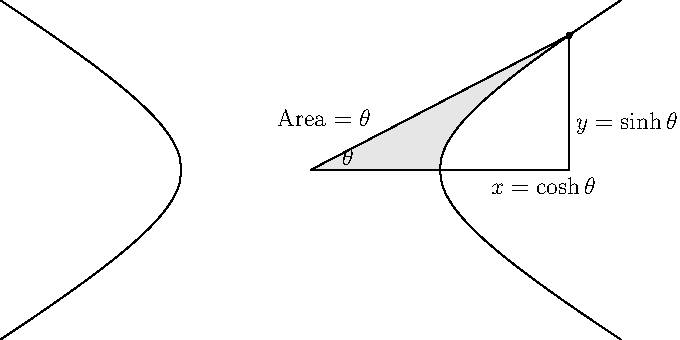 size(12cm,6cm,IgnoreAspect);
import graph;
real f1(real x) {return sqrt(x^2-1);}
real f2(real x) {return -1*sqrt(x^2-1);}
path p1=graph(f1,1,2);
filldraw((0,0)--(1,0)--p1--(0,0)--cycle,lightgray);
draw(graph(f1,2,2.4));
draw(graph(f1,-2.4,-1));
draw(graph(f2,-2.4,-1));
draw(graph(f2,1,2.4));
label("$\theta$",(0.2,0),NE);
label("Area $=\theta$",(0.5,0.5),NW);
draw((0,0)--(2,0)--(2,1.73));
label("$x=\cosh \theta$",(1.8,0),S);
label("$y=\sinh \theta$",(2,0.6),E);
dot((2,1.73));
